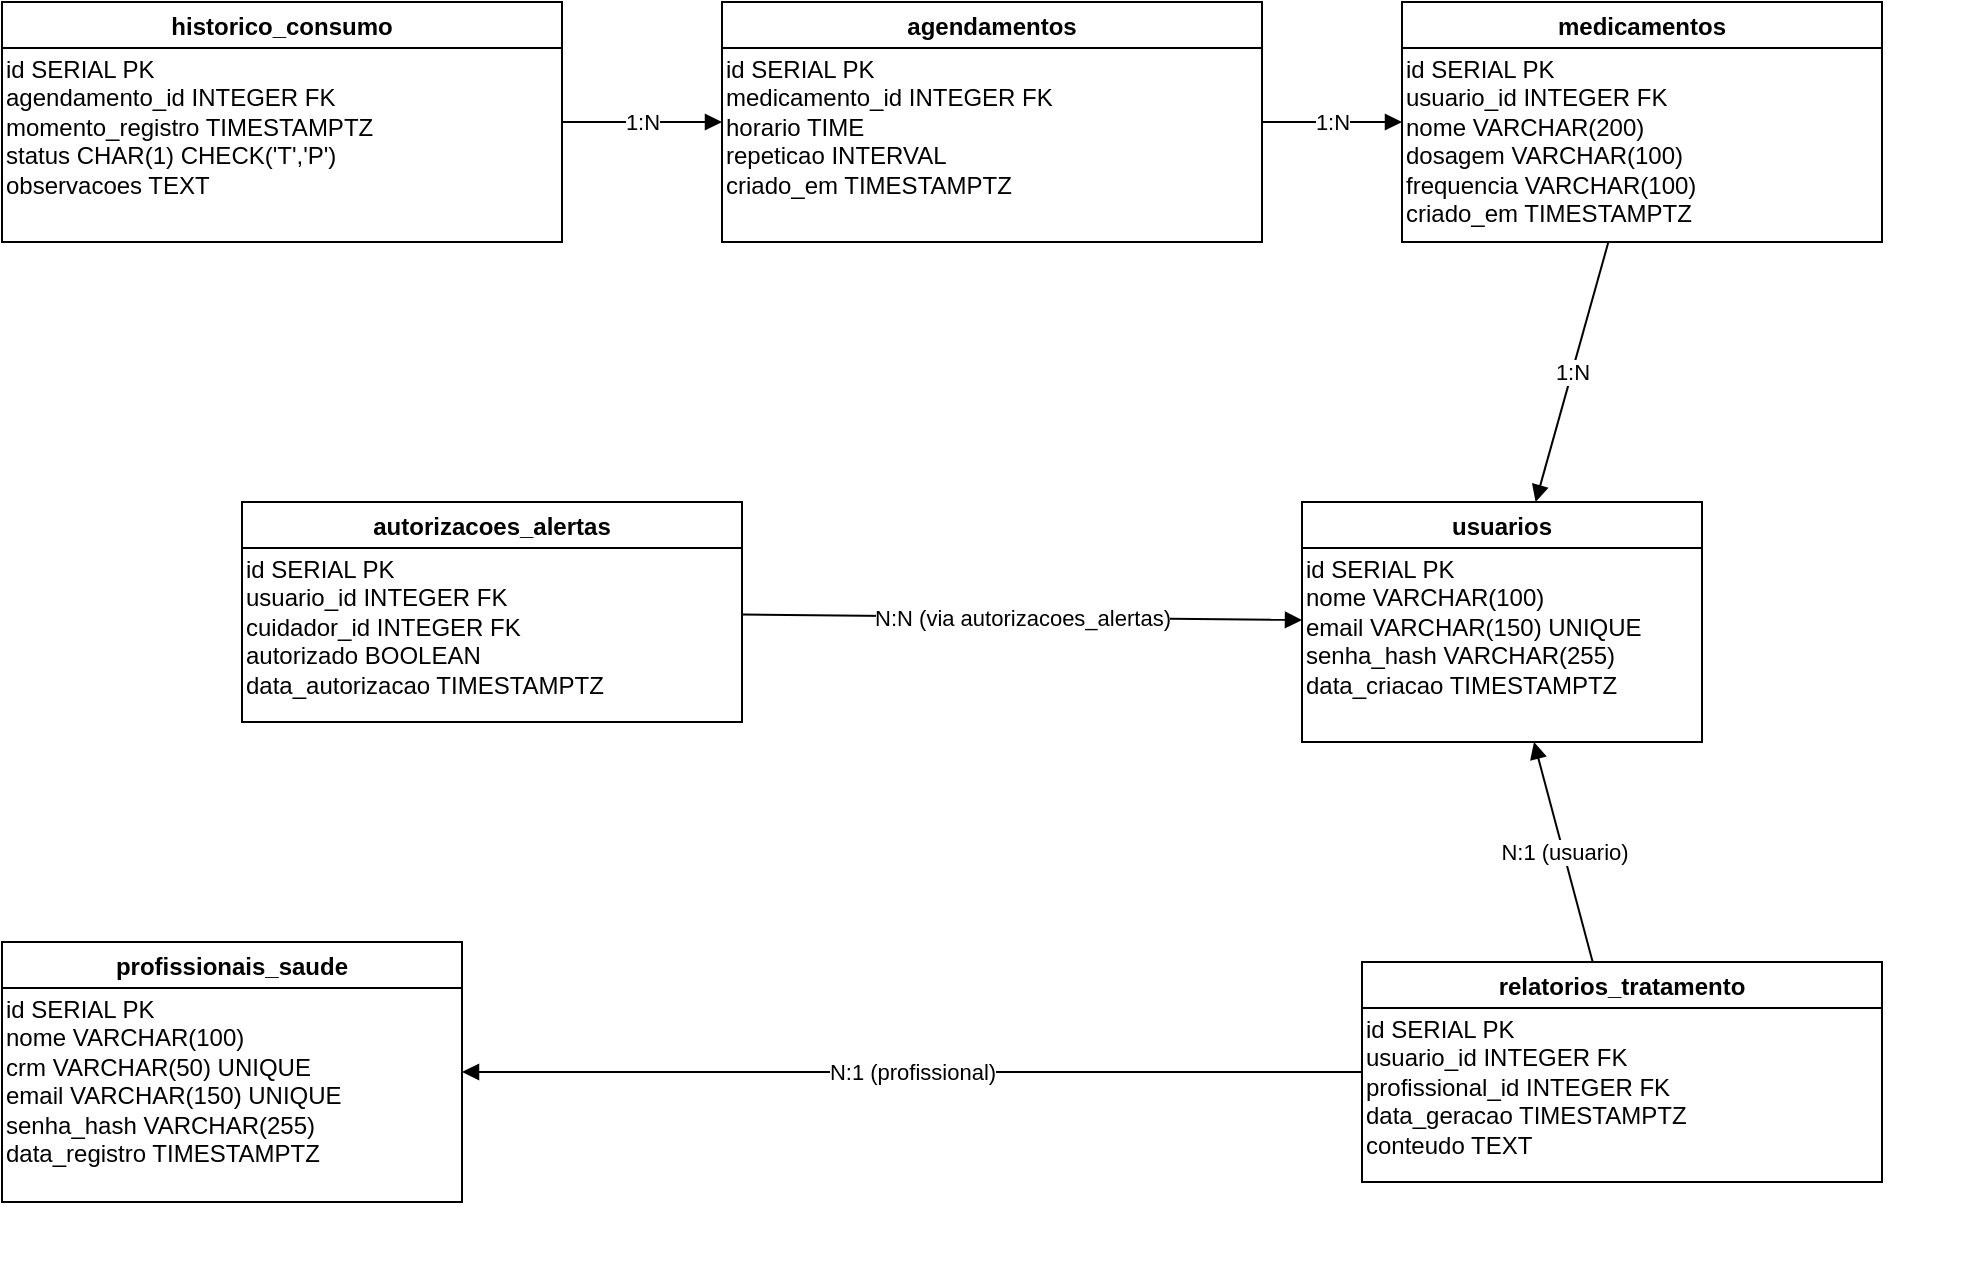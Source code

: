 <mxfile version="27.0.5">
  <diagram name="DER - Sistema de Saúde (com tipos)" id="saude-diagrama">
    <mxGraphModel dx="2066" dy="859" grid="1" gridSize="10" guides="1" tooltips="1" connect="1" arrows="1" fold="1" page="1" pageScale="1" pageWidth="827" pageHeight="1169" math="0" shadow="0">
      <root>
        <mxCell id="0" />
        <mxCell id="1" parent="0" />
        <mxCell id="usuarios" value="usuarios" style="swimlane" parent="1" vertex="1">
          <mxGeometry x="660" y="270" width="200" height="120" as="geometry" />
        </mxCell>
        <mxCell id="9IAaf8agTx699ODben5p-1" value="id SERIAL PK&#xa;nome VARCHAR(100)&#xa;email VARCHAR(150) UNIQUE&#xa;senha_hash VARCHAR(255)&#xa;data_criacao TIMESTAMPTZ" style="text;html=1;whiteSpace=wrap;" parent="usuarios" vertex="1">
          <mxGeometry y="20" width="280" height="160" as="geometry" />
        </mxCell>
        <mxCell id="profissionais" value="profissionais_saude" style="swimlane" parent="1" vertex="1">
          <mxGeometry x="10" y="490" width="230" height="130" as="geometry" />
        </mxCell>
        <mxCell id="9IAaf8agTx699ODben5p-2" value="id SERIAL PK&#xa;nome VARCHAR(100)&#xa;crm VARCHAR(50) UNIQUE&#xa;email VARCHAR(150) UNIQUE&#xa;senha_hash VARCHAR(255)&#xa;data_registro TIMESTAMPTZ" style="text;html=1;whiteSpace=wrap;" parent="profissionais" vertex="1">
          <mxGeometry y="20" width="280" height="100" as="geometry" />
        </mxCell>
        <mxCell id="medicamentos" value="medicamentos" style="swimlane" parent="1" vertex="1">
          <mxGeometry x="710" y="20" width="240" height="120" as="geometry" />
        </mxCell>
        <mxCell id="9IAaf8agTx699ODben5p-3" value="id SERIAL PK&#xa;usuario_id INTEGER FK&#xa;nome VARCHAR(200)&#xa;dosagem VARCHAR(100)&#xa;frequencia VARCHAR(100)&#xa;criado_em TIMESTAMPTZ" style="text;html=1;whiteSpace=wrap;" parent="medicamentos" vertex="1">
          <mxGeometry y="20" width="280" height="160" as="geometry" />
        </mxCell>
        <mxCell id="agendamentos" value="agendamentos" style="swimlane" parent="1" vertex="1">
          <mxGeometry x="370" y="20" width="270" height="120" as="geometry" />
        </mxCell>
        <mxCell id="9IAaf8agTx699ODben5p-4" value="id SERIAL PK&#xa;medicamento_id INTEGER FK&#xa;horario TIME&#xa;repeticao INTERVAL&#xa;criado_em TIMESTAMPTZ" style="text;html=1;whiteSpace=wrap;" parent="agendamentos" vertex="1">
          <mxGeometry y="20" width="270" height="100" as="geometry" />
        </mxCell>
        <mxCell id="historico" value="historico_consumo" style="swimlane" parent="1" vertex="1">
          <mxGeometry x="10" y="20" width="280" height="120" as="geometry" />
        </mxCell>
        <mxCell id="9IAaf8agTx699ODben5p-5" value="id SERIAL PK&#xa;agendamento_id INTEGER FK&#xa;momento_registro TIMESTAMPTZ&#xa;status CHAR(1) CHECK(&#39;T&#39;,&#39;P&#39;)&#xa;observacoes TEXT" style="text;html=1;whiteSpace=wrap;" parent="historico" vertex="1">
          <mxGeometry y="20" width="280" height="160" as="geometry" />
        </mxCell>
        <mxCell id="autorizacoes" value="autorizacoes_alertas" style="swimlane" parent="1" vertex="1">
          <mxGeometry x="130" y="270" width="250" height="110" as="geometry" />
        </mxCell>
        <mxCell id="9IAaf8agTx699ODben5p-6" value="id SERIAL PK&#xa;usuario_id INTEGER FK&#xa;cuidador_id INTEGER FK&#xa;autorizado BOOLEAN&#xa;data_autorizacao TIMESTAMPTZ" style="text;html=1;whiteSpace=wrap;" parent="autorizacoes" vertex="1">
          <mxGeometry y="20" width="280" height="110" as="geometry" />
        </mxCell>
        <mxCell id="relatorios" value="relatorios_tratamento" style="swimlane" parent="1" vertex="1">
          <mxGeometry x="690" y="500" width="260" height="110" as="geometry" />
        </mxCell>
        <mxCell id="9IAaf8agTx699ODben5p-7" value="id SERIAL PK&#xa;usuario_id INTEGER FK&#xa;profissional_id INTEGER FK&#xa;data_geracao TIMESTAMPTZ&#xa;conteudo TEXT" style="text;html=1;whiteSpace=wrap;" parent="relatorios" vertex="1">
          <mxGeometry y="20" width="300" height="140" as="geometry" />
        </mxCell>
        <mxCell id="9IAaf8agTx699ODben5p-8" value="1:N" style="endArrow=block;html=1;" parent="1" source="medicamentos" target="usuarios" edge="1">
          <mxGeometry relative="1" as="geometry" />
        </mxCell>
        <mxCell id="9IAaf8agTx699ODben5p-9" value="1:N" style="endArrow=block;html=1;" parent="1" source="agendamentos" target="medicamentos" edge="1">
          <mxGeometry relative="1" as="geometry" />
        </mxCell>
        <mxCell id="9IAaf8agTx699ODben5p-10" value="1:N" style="endArrow=block;html=1;" parent="1" source="historico" target="agendamentos" edge="1">
          <mxGeometry relative="1" as="geometry" />
        </mxCell>
        <mxCell id="9IAaf8agTx699ODben5p-11" value="N:N (via autorizacoes_alertas)" style="endArrow=block;html=1;" parent="1" source="autorizacoes" target="usuarios" edge="1">
          <mxGeometry relative="1" as="geometry" />
        </mxCell>
        <mxCell id="9IAaf8agTx699ODben5p-12" value="N:1 (usuario)" style="endArrow=block;html=1;" parent="1" source="relatorios" target="usuarios" edge="1">
          <mxGeometry relative="1" as="geometry" />
        </mxCell>
        <mxCell id="9IAaf8agTx699ODben5p-13" value="N:1 (profissional)" style="endArrow=block;html=1;" parent="1" source="relatorios" target="profissionais" edge="1">
          <mxGeometry relative="1" as="geometry" />
        </mxCell>
      </root>
    </mxGraphModel>
  </diagram>
</mxfile>
